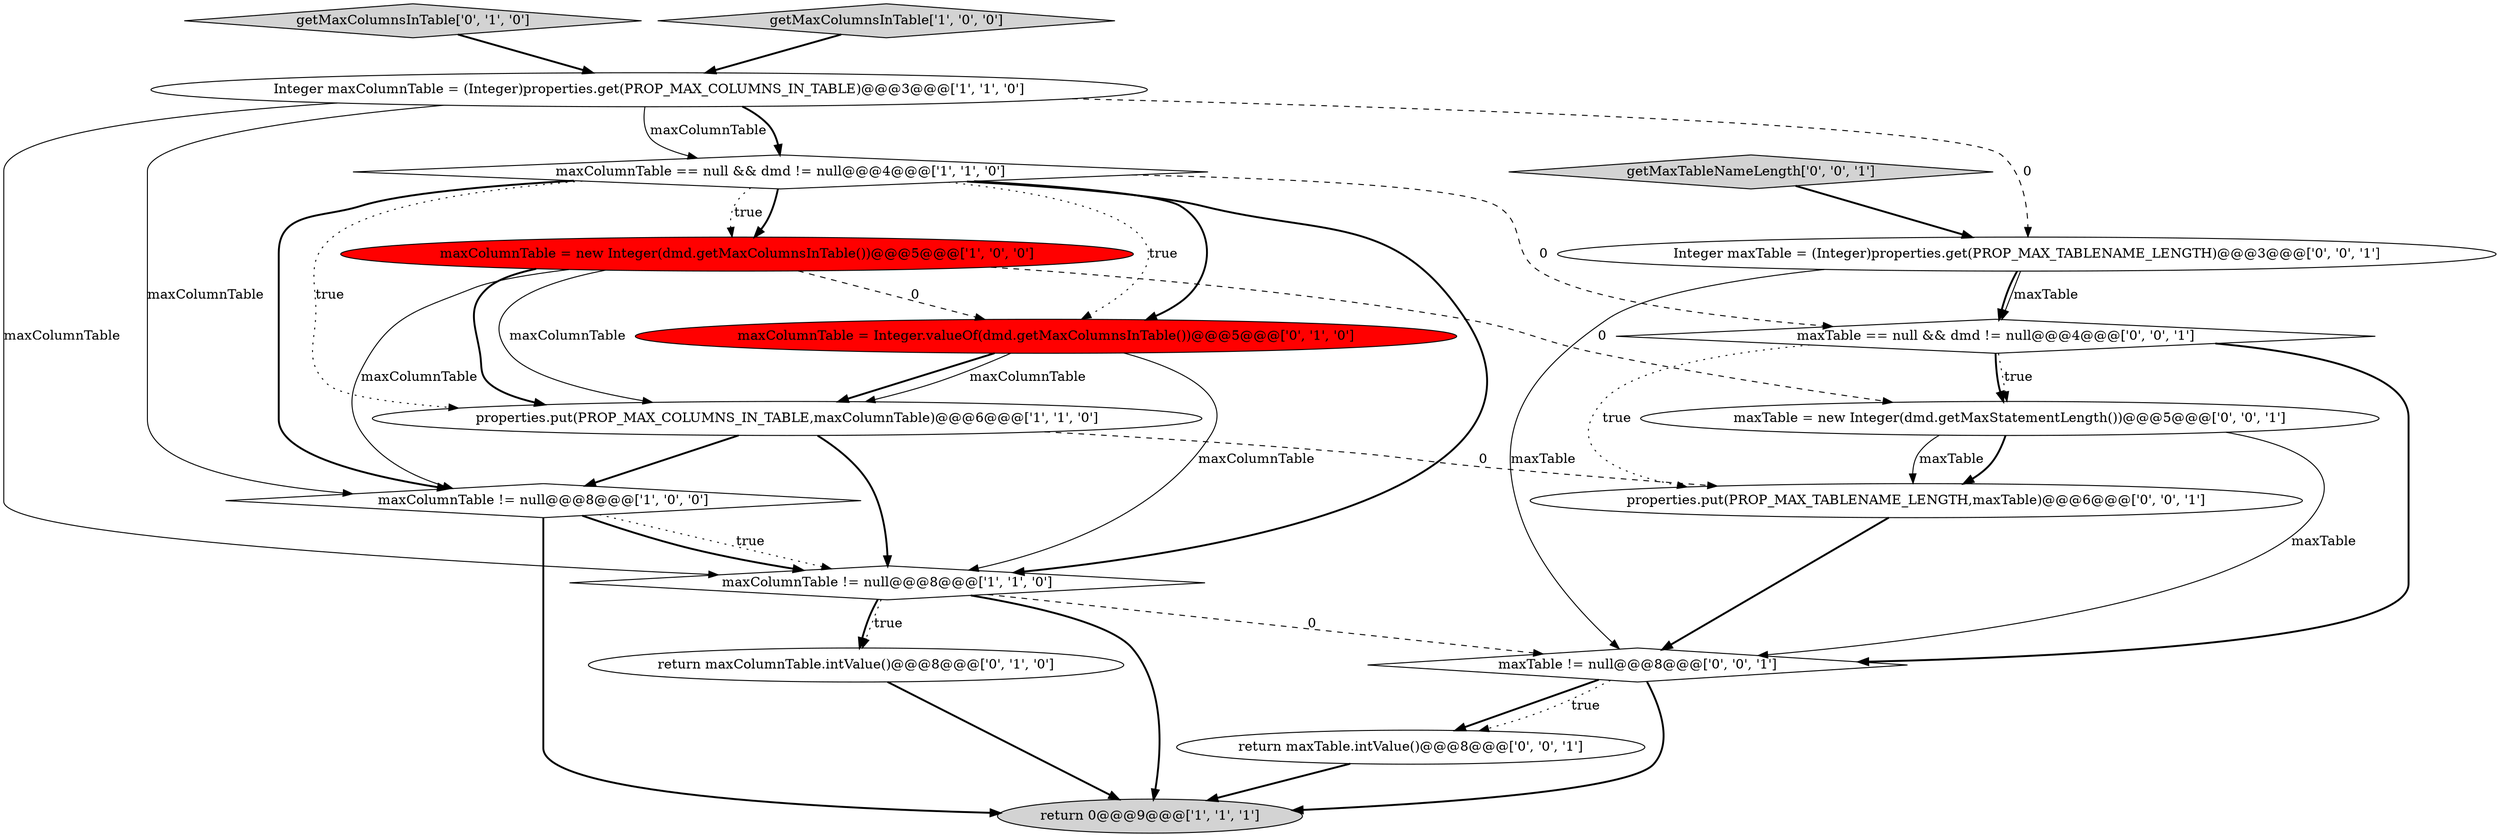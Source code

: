digraph {
16 [style = filled, label = "getMaxTableNameLength['0', '0', '1']", fillcolor = lightgray, shape = diamond image = "AAA0AAABBB3BBB"];
2 [style = filled, label = "properties.put(PROP_MAX_COLUMNS_IN_TABLE,maxColumnTable)@@@6@@@['1', '1', '0']", fillcolor = white, shape = ellipse image = "AAA0AAABBB1BBB"];
11 [style = filled, label = "return maxTable.intValue()@@@8@@@['0', '0', '1']", fillcolor = white, shape = ellipse image = "AAA0AAABBB3BBB"];
7 [style = filled, label = "maxColumnTable != null@@@8@@@['1', '1', '0']", fillcolor = white, shape = diamond image = "AAA0AAABBB1BBB"];
8 [style = filled, label = "return maxColumnTable.intValue()@@@8@@@['0', '1', '0']", fillcolor = white, shape = ellipse image = "AAA0AAABBB2BBB"];
10 [style = filled, label = "getMaxColumnsInTable['0', '1', '0']", fillcolor = lightgray, shape = diamond image = "AAA0AAABBB2BBB"];
15 [style = filled, label = "maxTable = new Integer(dmd.getMaxStatementLength())@@@5@@@['0', '0', '1']", fillcolor = white, shape = ellipse image = "AAA0AAABBB3BBB"];
1 [style = filled, label = "maxColumnTable == null && dmd != null@@@4@@@['1', '1', '0']", fillcolor = white, shape = diamond image = "AAA0AAABBB1BBB"];
17 [style = filled, label = "maxTable == null && dmd != null@@@4@@@['0', '0', '1']", fillcolor = white, shape = diamond image = "AAA0AAABBB3BBB"];
6 [style = filled, label = "maxColumnTable != null@@@8@@@['1', '0', '0']", fillcolor = white, shape = diamond image = "AAA0AAABBB1BBB"];
3 [style = filled, label = "getMaxColumnsInTable['1', '0', '0']", fillcolor = lightgray, shape = diamond image = "AAA0AAABBB1BBB"];
13 [style = filled, label = "maxTable != null@@@8@@@['0', '0', '1']", fillcolor = white, shape = diamond image = "AAA0AAABBB3BBB"];
0 [style = filled, label = "maxColumnTable = new Integer(dmd.getMaxColumnsInTable())@@@5@@@['1', '0', '0']", fillcolor = red, shape = ellipse image = "AAA1AAABBB1BBB"];
5 [style = filled, label = "return 0@@@9@@@['1', '1', '1']", fillcolor = lightgray, shape = ellipse image = "AAA0AAABBB1BBB"];
9 [style = filled, label = "maxColumnTable = Integer.valueOf(dmd.getMaxColumnsInTable())@@@5@@@['0', '1', '0']", fillcolor = red, shape = ellipse image = "AAA1AAABBB2BBB"];
14 [style = filled, label = "properties.put(PROP_MAX_TABLENAME_LENGTH,maxTable)@@@6@@@['0', '0', '1']", fillcolor = white, shape = ellipse image = "AAA0AAABBB3BBB"];
4 [style = filled, label = "Integer maxColumnTable = (Integer)properties.get(PROP_MAX_COLUMNS_IN_TABLE)@@@3@@@['1', '1', '0']", fillcolor = white, shape = ellipse image = "AAA0AAABBB1BBB"];
12 [style = filled, label = "Integer maxTable = (Integer)properties.get(PROP_MAX_TABLENAME_LENGTH)@@@3@@@['0', '0', '1']", fillcolor = white, shape = ellipse image = "AAA0AAABBB3BBB"];
4->6 [style = solid, label="maxColumnTable"];
12->17 [style = solid, label="maxTable"];
15->14 [style = bold, label=""];
9->2 [style = bold, label=""];
2->6 [style = bold, label=""];
0->2 [style = bold, label=""];
12->17 [style = bold, label=""];
17->14 [style = dotted, label="true"];
0->15 [style = dashed, label="0"];
4->7 [style = solid, label="maxColumnTable"];
1->0 [style = bold, label=""];
7->8 [style = bold, label=""];
3->4 [style = bold, label=""];
1->7 [style = bold, label=""];
13->11 [style = bold, label=""];
1->9 [style = bold, label=""];
4->12 [style = dashed, label="0"];
6->5 [style = bold, label=""];
11->5 [style = bold, label=""];
7->5 [style = bold, label=""];
1->17 [style = dashed, label="0"];
1->6 [style = bold, label=""];
17->15 [style = dotted, label="true"];
9->7 [style = solid, label="maxColumnTable"];
4->1 [style = solid, label="maxColumnTable"];
8->5 [style = bold, label=""];
2->14 [style = dashed, label="0"];
15->14 [style = solid, label="maxTable"];
1->9 [style = dotted, label="true"];
15->13 [style = solid, label="maxTable"];
17->15 [style = bold, label=""];
7->13 [style = dashed, label="0"];
10->4 [style = bold, label=""];
13->5 [style = bold, label=""];
0->2 [style = solid, label="maxColumnTable"];
6->7 [style = dotted, label="true"];
13->11 [style = dotted, label="true"];
4->1 [style = bold, label=""];
17->13 [style = bold, label=""];
1->0 [style = dotted, label="true"];
9->2 [style = solid, label="maxColumnTable"];
2->7 [style = bold, label=""];
14->13 [style = bold, label=""];
0->9 [style = dashed, label="0"];
6->7 [style = bold, label=""];
1->2 [style = dotted, label="true"];
7->8 [style = dotted, label="true"];
16->12 [style = bold, label=""];
0->6 [style = solid, label="maxColumnTable"];
12->13 [style = solid, label="maxTable"];
}
